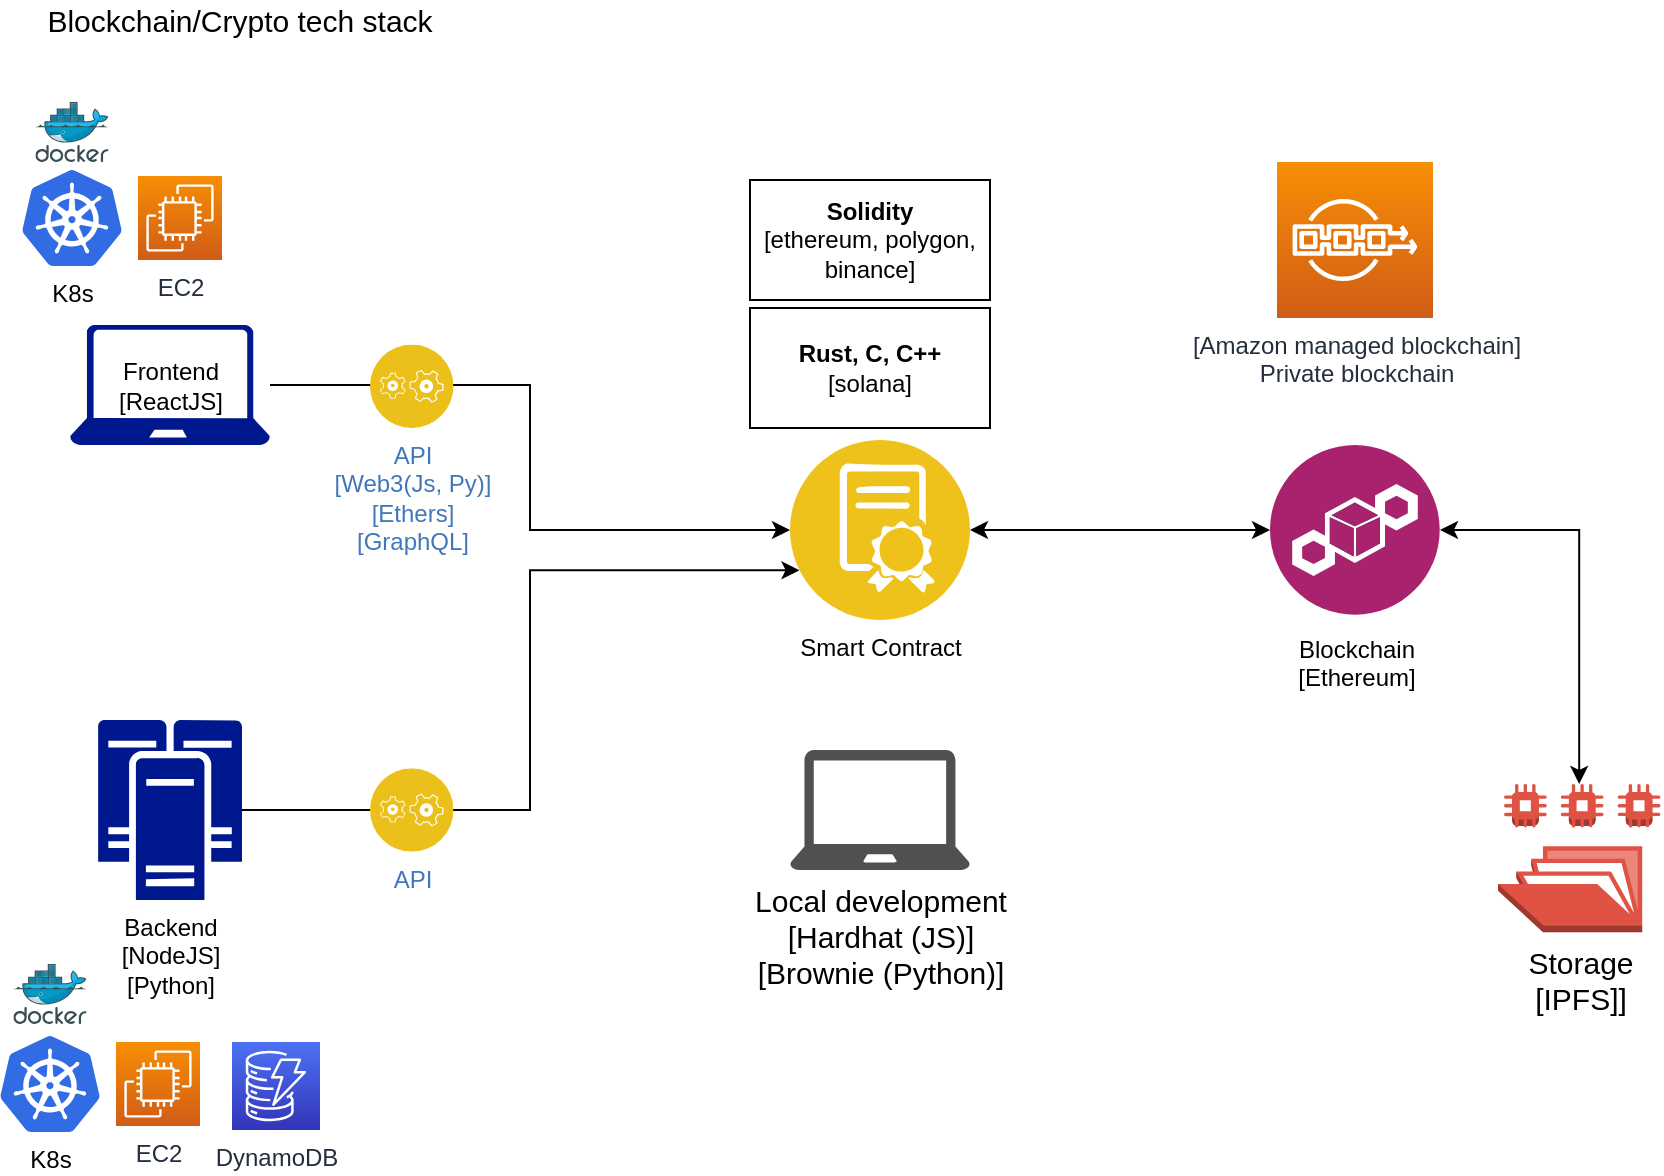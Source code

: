 <mxfile version="13.3.1" type="device" pages="2"><diagram id="YqdwqosL82B-Uk_ZG1Da" name="blockchain-stack"><mxGraphModel dx="1285" dy="581" grid="0" gridSize="10" guides="1" tooltips="1" connect="1" arrows="1" fold="1" page="1" pageScale="1" pageWidth="1169" pageHeight="827" math="0" shadow="0"><root><mxCell id="LS5sJwyqeh_G4MTL7Rcb-0"/><mxCell id="LS5sJwyqeh_G4MTL7Rcb-1" parent="LS5sJwyqeh_G4MTL7Rcb-0"/><mxCell id="07M_MUaXM7jeyJ_vESM0-2" value="" style="edgeStyle=orthogonalEdgeStyle;rounded=0;orthogonalLoop=1;jettySize=auto;html=1;entryX=0;entryY=0.5;entryDx=0;entryDy=0;" edge="1" parent="LS5sJwyqeh_G4MTL7Rcb-1" source="LS5sJwyqeh_G4MTL7Rcb-2" target="BQC3ZCBdkwAcFhY86wsW-0"><mxGeometry x="-0.579" relative="1" as="geometry"><mxPoint as="offset"/></mxGeometry></mxCell><mxCell id="LS5sJwyqeh_G4MTL7Rcb-2" value="Frontend&lt;br&gt;[ReactJS]" style="aspect=fixed;pointerEvents=1;shadow=0;dashed=0;html=1;strokeColor=none;labelPosition=center;verticalLabelPosition=middle;verticalAlign=middle;align=center;fillColor=#00188D;shape=mxgraph.azure.laptop" vertex="1" parent="LS5sJwyqeh_G4MTL7Rcb-1"><mxGeometry x="150" y="192.5" width="100" height="60" as="geometry"/></mxCell><mxCell id="07M_MUaXM7jeyJ_vESM0-4" value="" style="edgeStyle=orthogonalEdgeStyle;rounded=0;orthogonalLoop=1;jettySize=auto;html=1;entryX=0;entryY=0.75;entryDx=0;entryDy=0;" edge="1" parent="LS5sJwyqeh_G4MTL7Rcb-1" source="LS5sJwyqeh_G4MTL7Rcb-5" target="BQC3ZCBdkwAcFhY86wsW-0"><mxGeometry x="-0.629" relative="1" as="geometry"><Array as="points"><mxPoint x="380" y="435"/><mxPoint x="380" y="315"/></Array><mxPoint as="offset"/></mxGeometry></mxCell><mxCell id="LS5sJwyqeh_G4MTL7Rcb-5" value="Backend&lt;br&gt;[NodeJS]&lt;br&gt;[Python]" style="aspect=fixed;pointerEvents=1;shadow=0;dashed=0;html=1;strokeColor=none;labelPosition=center;verticalLabelPosition=bottom;verticalAlign=top;align=center;fillColor=#00188D;shape=mxgraph.mscae.enterprise.cluster_server" vertex="1" parent="LS5sJwyqeh_G4MTL7Rcb-1"><mxGeometry x="164" y="390" width="72" height="90" as="geometry"/></mxCell><mxCell id="07M_MUaXM7jeyJ_vESM0-1" style="edgeStyle=orthogonalEdgeStyle;rounded=0;orthogonalLoop=1;jettySize=auto;html=1;entryX=0;entryY=0.5;entryDx=0;entryDy=0;startArrow=classic;startFill=1;" edge="1" parent="LS5sJwyqeh_G4MTL7Rcb-1" source="BQC3ZCBdkwAcFhY86wsW-0" target="07M_MUaXM7jeyJ_vESM0-0"><mxGeometry relative="1" as="geometry"/></mxCell><mxCell id="BQC3ZCBdkwAcFhY86wsW-0" value="&lt;font style=&quot;font-size: 12px&quot; color=&quot;#000000&quot;&gt;Smart Contract&lt;/font&gt;" style="aspect=fixed;perimeter=ellipsePerimeter;html=1;align=center;shadow=0;dashed=0;fontColor=#4277BB;labelBackgroundColor=#ffffff;fontSize=7;spacingTop=0;image;image=img/lib/ibm/blockchain/smart_contract.svg;" vertex="1" parent="LS5sJwyqeh_G4MTL7Rcb-1"><mxGeometry x="510" y="250" width="90" height="90" as="geometry"/></mxCell><mxCell id="BQC3ZCBdkwAcFhY86wsW-1" value="&lt;b&gt;Solidity&lt;/b&gt;&lt;br&gt;[ethereum, polygon, binance]" style="rounded=0;whiteSpace=wrap;html=1;" vertex="1" parent="LS5sJwyqeh_G4MTL7Rcb-1"><mxGeometry x="490" y="120" width="120" height="60" as="geometry"/></mxCell><mxCell id="BQC3ZCBdkwAcFhY86wsW-2" value="&lt;b&gt;Rust, C, C++&lt;/b&gt;&lt;br&gt;[solana]" style="rounded=0;whiteSpace=wrap;html=1;" vertex="1" parent="LS5sJwyqeh_G4MTL7Rcb-1"><mxGeometry x="490" y="184" width="120" height="60" as="geometry"/></mxCell><mxCell id="07M_MUaXM7jeyJ_vESM0-0" value="&lt;font color=&quot;#000000&quot;&gt;Blockchain&lt;br&gt;[Ethereum]&lt;/font&gt;" style="aspect=fixed;perimeter=ellipsePerimeter;html=1;align=center;shadow=0;dashed=0;fontColor=#4277BB;labelBackgroundColor=#ffffff;fontSize=12;spacingTop=3;image;image=img/lib/ibm/blockchain/blockchain.svg;" vertex="1" parent="LS5sJwyqeh_G4MTL7Rcb-1"><mxGeometry x="750" y="252.5" width="85" height="85" as="geometry"/></mxCell><mxCell id="NWQEfh9KEpxtIZNZRemX-0" value="&lt;font style=&quot;font-size: 12px&quot;&gt;API&lt;/font&gt;" style="aspect=fixed;perimeter=ellipsePerimeter;html=1;align=center;shadow=0;dashed=0;fontColor=#4277BB;labelBackgroundColor=#ffffff;fontSize=7;spacingTop=0;image;image=img/lib/ibm/applications/application_logic.svg;" vertex="1" parent="LS5sJwyqeh_G4MTL7Rcb-1"><mxGeometry x="300.002" y="414.135" width="41.739" height="41.739" as="geometry"/></mxCell><mxCell id="NWQEfh9KEpxtIZNZRemX-1" value="&lt;font style=&quot;font-size: 12px&quot;&gt;API&lt;br&gt;[Web3(Js, Py)]&lt;br&gt;[Ethers]&lt;br&gt;[GraphQL]&lt;br&gt;&lt;/font&gt;" style="aspect=fixed;perimeter=ellipsePerimeter;html=1;align=center;shadow=0;dashed=0;fontColor=#4277BB;labelBackgroundColor=#ffffff;fontSize=7;spacingTop=0;image;image=img/lib/ibm/applications/application_logic.svg;" vertex="1" parent="LS5sJwyqeh_G4MTL7Rcb-1"><mxGeometry x="300.002" y="202.265" width="41.739" height="41.739" as="geometry"/></mxCell><mxCell id="Rku7nnXexxX6TypLtjkS-0" value="Blockchain/Crypto tech stack" style="text;html=1;strokeColor=none;fillColor=none;align=center;verticalAlign=middle;whiteSpace=wrap;rounded=0;fontSize=15;" vertex="1" parent="LS5sJwyqeh_G4MTL7Rcb-1"><mxGeometry x="130" y="30" width="210" height="20" as="geometry"/></mxCell><mxCell id="Rku7nnXexxX6TypLtjkS-1" value="Local development&lt;br&gt;[Hardhat (JS)]&lt;br&gt;[Brownie (Python)]" style="pointerEvents=1;shadow=0;dashed=0;html=1;strokeColor=none;fillColor=#505050;labelPosition=center;verticalLabelPosition=bottom;verticalAlign=top;outlineConnect=0;align=center;shape=mxgraph.office.devices.laptop;fontSize=15;" vertex="1" parent="LS5sJwyqeh_G4MTL7Rcb-1"><mxGeometry x="510" y="405" width="90" height="60" as="geometry"/></mxCell><mxCell id="Rku7nnXexxX6TypLtjkS-3" style="edgeStyle=orthogonalEdgeStyle;rounded=0;orthogonalLoop=1;jettySize=auto;html=1;entryX=1;entryY=0.5;entryDx=0;entryDy=0;startArrow=classic;startFill=1;fontSize=15;exitX=0.5;exitY=0;exitDx=0;exitDy=0;exitPerimeter=0;" edge="1" parent="LS5sJwyqeh_G4MTL7Rcb-1" source="Rku7nnXexxX6TypLtjkS-2" target="07M_MUaXM7jeyJ_vESM0-0"><mxGeometry relative="1" as="geometry"/></mxCell><mxCell id="Rku7nnXexxX6TypLtjkS-2" value="Storage&lt;br&gt;[IPFS]]" style="outlineConnect=0;dashed=0;verticalLabelPosition=bottom;verticalAlign=top;align=center;html=1;shape=mxgraph.aws3.efs_share;fillColor=#E05243;gradientColor=none;fontSize=15;" vertex="1" parent="LS5sJwyqeh_G4MTL7Rcb-1"><mxGeometry x="864" y="422" width="81.19" height="74.13" as="geometry"/></mxCell><mxCell id="Rku7nnXexxX6TypLtjkS-4" value="[Amazon managed blockchain]&lt;br&gt;Private blockchain" style="outlineConnect=0;fontColor=#232F3E;gradientColor=#F78E04;gradientDirection=north;fillColor=#D05C17;strokeColor=#ffffff;dashed=0;verticalLabelPosition=bottom;verticalAlign=top;align=center;html=1;fontSize=12;fontStyle=0;aspect=fixed;shape=mxgraph.aws4.resourceIcon;resIcon=mxgraph.aws4.managed_blockchain;" vertex="1" parent="LS5sJwyqeh_G4MTL7Rcb-1"><mxGeometry x="753.5" y="111" width="78" height="78" as="geometry"/></mxCell><mxCell id="Rku7nnXexxX6TypLtjkS-5" value="K8s" style="aspect=fixed;html=1;points=[];align=center;image;fontSize=12;image=img/lib/mscae/Kubernetes.svg;" vertex="1" parent="LS5sJwyqeh_G4MTL7Rcb-1"><mxGeometry x="126" y="115" width="50" height="48" as="geometry"/></mxCell><mxCell id="Rku7nnXexxX6TypLtjkS-6" value="EC2" style="outlineConnect=0;fontColor=#232F3E;gradientColor=#F78E04;gradientDirection=north;fillColor=#D05C17;strokeColor=#ffffff;dashed=0;verticalLabelPosition=bottom;verticalAlign=top;align=center;html=1;fontSize=12;fontStyle=0;aspect=fixed;shape=mxgraph.aws4.resourceIcon;resIcon=mxgraph.aws4.ec2;" vertex="1" parent="LS5sJwyqeh_G4MTL7Rcb-1"><mxGeometry x="184" y="118" width="42" height="42" as="geometry"/></mxCell><mxCell id="Rku7nnXexxX6TypLtjkS-7" value="K8s" style="aspect=fixed;html=1;points=[];align=center;image;fontSize=12;image=img/lib/mscae/Kubernetes.svg;" vertex="1" parent="LS5sJwyqeh_G4MTL7Rcb-1"><mxGeometry x="115" y="548" width="50" height="48" as="geometry"/></mxCell><mxCell id="Rku7nnXexxX6TypLtjkS-8" value="EC2" style="outlineConnect=0;fontColor=#232F3E;gradientColor=#F78E04;gradientDirection=north;fillColor=#D05C17;strokeColor=#ffffff;dashed=0;verticalLabelPosition=bottom;verticalAlign=top;align=center;html=1;fontSize=12;fontStyle=0;aspect=fixed;shape=mxgraph.aws4.resourceIcon;resIcon=mxgraph.aws4.ec2;" vertex="1" parent="LS5sJwyqeh_G4MTL7Rcb-1"><mxGeometry x="173" y="551" width="42" height="42" as="geometry"/></mxCell><mxCell id="Rku7nnXexxX6TypLtjkS-9" value="DynamoDB" style="outlineConnect=0;fontColor=#232F3E;gradientColor=#4D72F3;gradientDirection=north;fillColor=#3334B9;strokeColor=#ffffff;dashed=0;verticalLabelPosition=bottom;verticalAlign=top;align=center;html=1;fontSize=12;fontStyle=0;aspect=fixed;shape=mxgraph.aws4.resourceIcon;resIcon=mxgraph.aws4.dynamodb;" vertex="1" parent="LS5sJwyqeh_G4MTL7Rcb-1"><mxGeometry x="231" y="551" width="44" height="44" as="geometry"/></mxCell><mxCell id="Rku7nnXexxX6TypLtjkS-10" value="" style="aspect=fixed;html=1;points=[];align=center;image;fontSize=12;image=img/lib/mscae/Docker.svg;" vertex="1" parent="LS5sJwyqeh_G4MTL7Rcb-1"><mxGeometry x="132.7" y="81" width="36.59" height="30" as="geometry"/></mxCell><mxCell id="Rku7nnXexxX6TypLtjkS-11" value="" style="aspect=fixed;html=1;points=[];align=center;image;fontSize=12;image=img/lib/mscae/Docker.svg;" vertex="1" parent="LS5sJwyqeh_G4MTL7Rcb-1"><mxGeometry x="121.7" y="512" width="36.59" height="30" as="geometry"/></mxCell></root></mxGraphModel></diagram><diagram id="lq4MriSj9YbdfF_XA5a6" name="solana-ecosystem"><mxGraphModel dx="1092" dy="494" grid="1" gridSize="10" guides="1" tooltips="1" connect="1" arrows="1" fold="1" page="1" pageScale="1" pageWidth="1169" pageHeight="827" math="0" shadow="0"><root><mxCell id="ITMMP5-BTYtPVkDYxvQL-0"/><mxCell id="ITMMP5-BTYtPVkDYxvQL-1" parent="ITMMP5-BTYtPVkDYxvQL-0"/><mxCell id="IjlnCM5dLjfxmjk5pWqn-0" value="&lt;font style=&quot;font-size: 12px&quot; color=&quot;#000000&quot;&gt;Smart Contract&lt;/font&gt;" style="aspect=fixed;perimeter=ellipsePerimeter;html=1;align=center;shadow=0;dashed=0;fontColor=#4277BB;labelBackgroundColor=#ffffff;fontSize=7;spacingTop=0;image;image=img/lib/ibm/blockchain/smart_contract.svg;" vertex="1" parent="ITMMP5-BTYtPVkDYxvQL-1"><mxGeometry x="440" y="30" width="90" height="90" as="geometry"/></mxCell><mxCell id="IjlnCM5dLjfxmjk5pWqn-1" value="Rust, C, C++" style="rounded=0;whiteSpace=wrap;html=1;fontSize=15;align=center;" vertex="1" parent="ITMMP5-BTYtPVkDYxvQL-1"><mxGeometry x="240" y="45" width="120" height="60" as="geometry"/></mxCell><mxCell id="IjlnCM5dLjfxmjk5pWqn-3" value="Solana Runtime" style="shape=hexagon;perimeter=hexagonPerimeter2;whiteSpace=wrap;html=1;fontSize=15;align=center;" vertex="1" parent="ITMMP5-BTYtPVkDYxvQL-1"><mxGeometry x="590" y="40" width="200" height="80" as="geometry"/></mxCell><mxCell id="UeSaHJVEZ471lUNs5JUy-1" style="edgeStyle=orthogonalEdgeStyle;rounded=0;orthogonalLoop=1;jettySize=auto;html=1;startArrow=classic;startFill=1;fontSize=15;" edge="1" parent="ITMMP5-BTYtPVkDYxvQL-1" source="IjlnCM5dLjfxmjk5pWqn-4" target="UeSaHJVEZ471lUNs5JUy-0"><mxGeometry relative="1" as="geometry"/></mxCell><mxCell id="IjlnCM5dLjfxmjk5pWqn-4" value="JSON RPC API" style="rounded=0;whiteSpace=wrap;html=1;fontSize=15;align=center;" vertex="1" parent="ITMMP5-BTYtPVkDYxvQL-1"><mxGeometry x="550" y="240" width="120" height="550" as="geometry"/></mxCell><mxCell id="IjlnCM5dLjfxmjk5pWqn-5" value="SDK&lt;br&gt;solana-web3.js" style="rounded=0;whiteSpace=wrap;html=1;fontSize=15;align=center;" vertex="1" parent="ITMMP5-BTYtPVkDYxvQL-1"><mxGeometry x="420" y="240" width="120" height="60" as="geometry"/></mxCell><mxCell id="UeSaHJVEZ471lUNs5JUy-0" value="&lt;font color=&quot;#000000&quot;&gt;Blockchain&lt;br&gt;[Solana]&lt;/font&gt;" style="aspect=fixed;perimeter=ellipsePerimeter;html=1;align=center;shadow=0;dashed=0;fontColor=#4277BB;labelBackgroundColor=#ffffff;fontSize=12;spacingTop=3;image;image=img/lib/ibm/blockchain/blockchain.svg;" vertex="1" parent="ITMMP5-BTYtPVkDYxvQL-1"><mxGeometry x="760" y="446.25" width="137.5" height="137.5" as="geometry"/></mxCell><mxCell id="UeSaHJVEZ471lUNs5JUy-2" value="solana-programs&lt;br&gt;[smart-contracts]" style="rounded=0;whiteSpace=wrap;html=1;fontSize=15;align=center;" vertex="1" parent="ITMMP5-BTYtPVkDYxvQL-1"><mxGeometry x="240" y="240" width="140" height="550" as="geometry"/></mxCell><mxCell id="UeSaHJVEZ471lUNs5JUy-3" value="SDK&lt;br&gt;java" style="rounded=0;whiteSpace=wrap;html=1;fontSize=15;align=center;" vertex="1" parent="ITMMP5-BTYtPVkDYxvQL-1"><mxGeometry x="420" y="310" width="120" height="60" as="geometry"/></mxCell><mxCell id="UeSaHJVEZ471lUNs5JUy-4" value="SDK&lt;br&gt;C#" style="rounded=0;whiteSpace=wrap;html=1;fontSize=15;align=center;" vertex="1" parent="ITMMP5-BTYtPVkDYxvQL-1"><mxGeometry x="420" y="380" width="120" height="60" as="geometry"/></mxCell><mxCell id="UeSaHJVEZ471lUNs5JUy-5" value="SDK&lt;br&gt;python" style="rounded=0;whiteSpace=wrap;html=1;fontSize=15;align=center;" vertex="1" parent="ITMMP5-BTYtPVkDYxvQL-1"><mxGeometry x="420" y="450" width="120" height="60" as="geometry"/></mxCell><mxCell id="UeSaHJVEZ471lUNs5JUy-6" value="SDK&lt;br&gt;go" style="rounded=0;whiteSpace=wrap;html=1;fontSize=15;align=center;" vertex="1" parent="ITMMP5-BTYtPVkDYxvQL-1"><mxGeometry x="420" y="520" width="120" height="60" as="geometry"/></mxCell><mxCell id="UeSaHJVEZ471lUNs5JUy-7" value="SDK&lt;br&gt;swift" style="rounded=0;whiteSpace=wrap;html=1;fontSize=15;align=center;" vertex="1" parent="ITMMP5-BTYtPVkDYxvQL-1"><mxGeometry x="420" y="590" width="120" height="60" as="geometry"/></mxCell><mxCell id="UeSaHJVEZ471lUNs5JUy-8" value="SDK&lt;br&gt;dart-flutter" style="rounded=0;whiteSpace=wrap;html=1;fontSize=15;align=center;" vertex="1" parent="ITMMP5-BTYtPVkDYxvQL-1"><mxGeometry x="420" y="660" width="120" height="60" as="geometry"/></mxCell><mxCell id="UeSaHJVEZ471lUNs5JUy-10" value="SDK&lt;br&gt;kotlin" style="rounded=0;whiteSpace=wrap;html=1;fontSize=15;align=center;" vertex="1" parent="ITMMP5-BTYtPVkDYxvQL-1"><mxGeometry x="420" y="730" width="120" height="60" as="geometry"/></mxCell></root></mxGraphModel></diagram></mxfile>